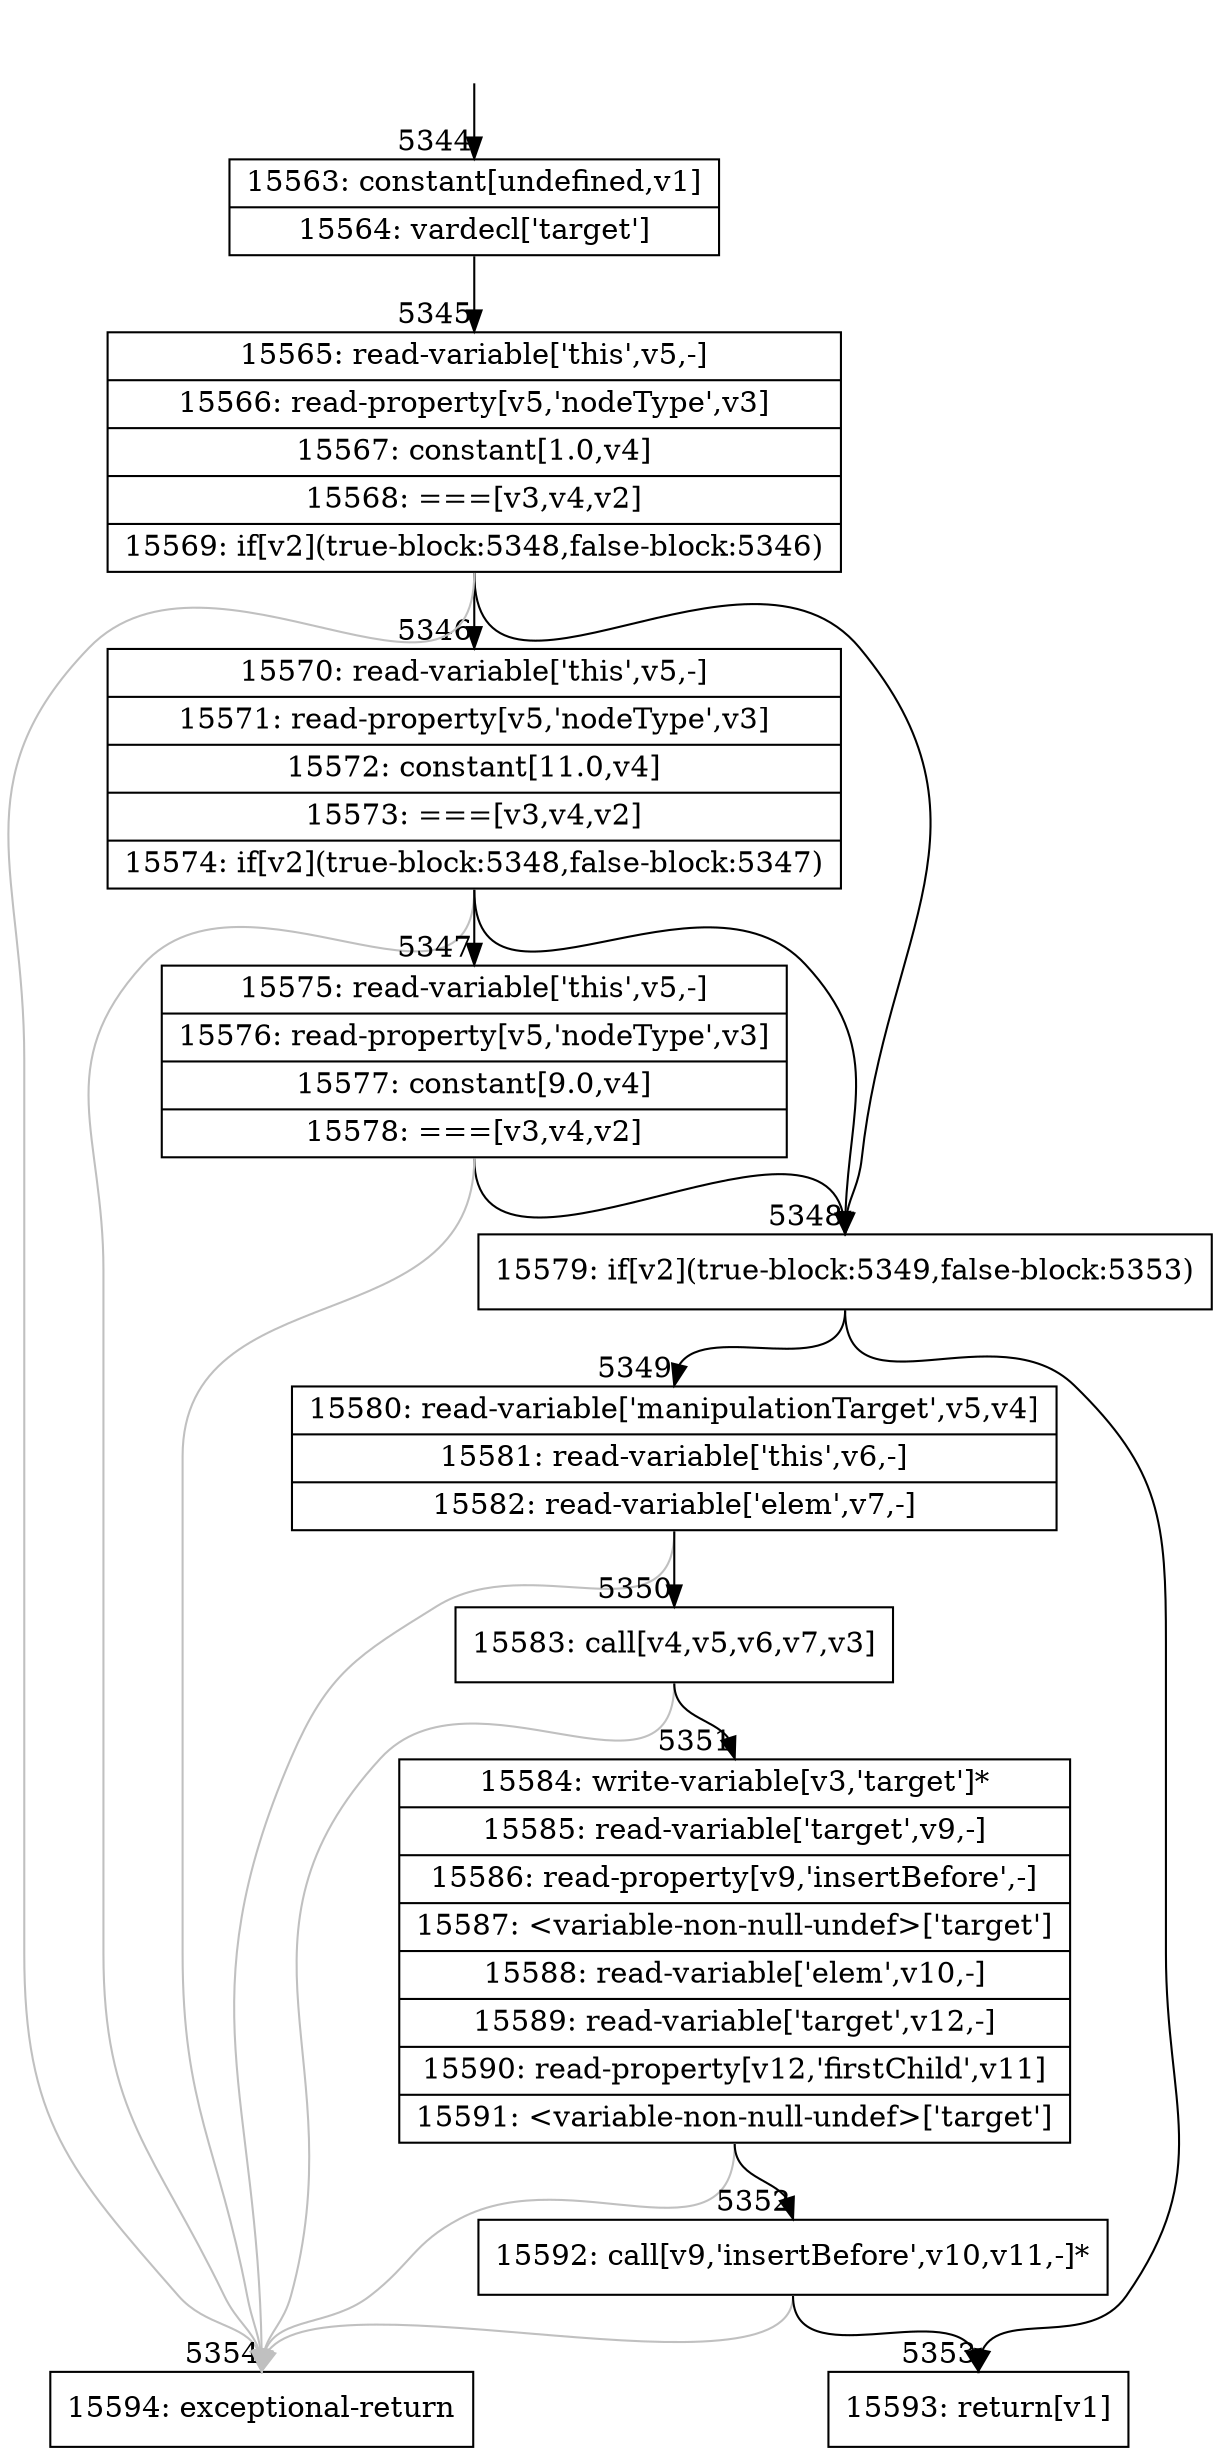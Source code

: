 digraph {
rankdir="TD"
BB_entry352[shape=none,label=""];
BB_entry352 -> BB5344 [tailport=s, headport=n, headlabel="    5344"]
BB5344 [shape=record label="{15563: constant[undefined,v1]|15564: vardecl['target']}" ] 
BB5344 -> BB5345 [tailport=s, headport=n, headlabel="      5345"]
BB5345 [shape=record label="{15565: read-variable['this',v5,-]|15566: read-property[v5,'nodeType',v3]|15567: constant[1.0,v4]|15568: ===[v3,v4,v2]|15569: if[v2](true-block:5348,false-block:5346)}" ] 
BB5345 -> BB5348 [tailport=s, headport=n, headlabel="      5348"]
BB5345 -> BB5346 [tailport=s, headport=n, headlabel="      5346"]
BB5345 -> BB5354 [tailport=s, headport=n, color=gray, headlabel="      5354"]
BB5346 [shape=record label="{15570: read-variable['this',v5,-]|15571: read-property[v5,'nodeType',v3]|15572: constant[11.0,v4]|15573: ===[v3,v4,v2]|15574: if[v2](true-block:5348,false-block:5347)}" ] 
BB5346 -> BB5348 [tailport=s, headport=n]
BB5346 -> BB5347 [tailport=s, headport=n, headlabel="      5347"]
BB5346 -> BB5354 [tailport=s, headport=n, color=gray]
BB5347 [shape=record label="{15575: read-variable['this',v5,-]|15576: read-property[v5,'nodeType',v3]|15577: constant[9.0,v4]|15578: ===[v3,v4,v2]}" ] 
BB5347 -> BB5348 [tailport=s, headport=n]
BB5347 -> BB5354 [tailport=s, headport=n, color=gray]
BB5348 [shape=record label="{15579: if[v2](true-block:5349,false-block:5353)}" ] 
BB5348 -> BB5349 [tailport=s, headport=n, headlabel="      5349"]
BB5348 -> BB5353 [tailport=s, headport=n, headlabel="      5353"]
BB5349 [shape=record label="{15580: read-variable['manipulationTarget',v5,v4]|15581: read-variable['this',v6,-]|15582: read-variable['elem',v7,-]}" ] 
BB5349 -> BB5350 [tailport=s, headport=n, headlabel="      5350"]
BB5349 -> BB5354 [tailport=s, headport=n, color=gray]
BB5350 [shape=record label="{15583: call[v4,v5,v6,v7,v3]}" ] 
BB5350 -> BB5351 [tailport=s, headport=n, headlabel="      5351"]
BB5350 -> BB5354 [tailport=s, headport=n, color=gray]
BB5351 [shape=record label="{15584: write-variable[v3,'target']*|15585: read-variable['target',v9,-]|15586: read-property[v9,'insertBefore',-]|15587: \<variable-non-null-undef\>['target']|15588: read-variable['elem',v10,-]|15589: read-variable['target',v12,-]|15590: read-property[v12,'firstChild',v11]|15591: \<variable-non-null-undef\>['target']}" ] 
BB5351 -> BB5352 [tailport=s, headport=n, headlabel="      5352"]
BB5351 -> BB5354 [tailport=s, headport=n, color=gray]
BB5352 [shape=record label="{15592: call[v9,'insertBefore',v10,v11,-]*}" ] 
BB5352 -> BB5353 [tailport=s, headport=n]
BB5352 -> BB5354 [tailport=s, headport=n, color=gray]
BB5353 [shape=record label="{15593: return[v1]}" ] 
BB5354 [shape=record label="{15594: exceptional-return}" ] 
}
